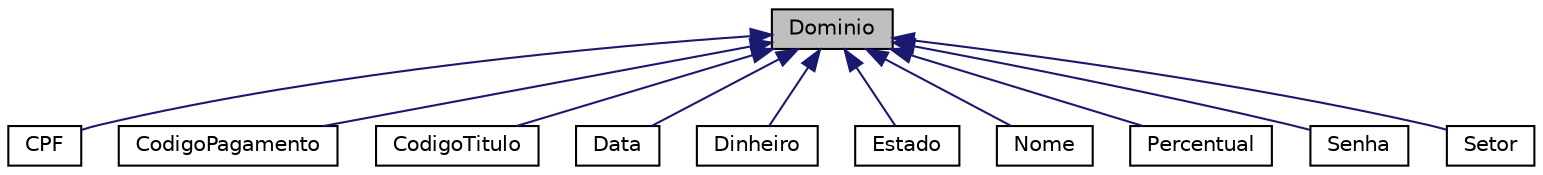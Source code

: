 digraph "Dominio"
{
 // LATEX_PDF_SIZE
  edge [fontname="Helvetica",fontsize="10",labelfontname="Helvetica",labelfontsize="10"];
  node [fontname="Helvetica",fontsize="10",shape=record];
  Node1 [label="Dominio",height=0.2,width=0.4,color="black", fillcolor="grey75", style="filled", fontcolor="black",tooltip="Classe abstrata que representa um dominio generico."];
  Node1 -> Node2 [dir="back",color="midnightblue",fontsize="10",style="solid",fontname="Helvetica"];
  Node2 [label="CPF",height=0.2,width=0.4,color="black", fillcolor="white", style="filled",URL="$classCPF.html",tooltip="Classe CPF representando uma string que deve possuir as seguintes regras de formatacao:"];
  Node1 -> Node3 [dir="back",color="midnightblue",fontsize="10",style="solid",fontname="Helvetica"];
  Node3 [label="CodigoPagamento",height=0.2,width=0.4,color="black", fillcolor="white", style="filled",URL="$classCodigoPagamento.html",tooltip="Classe CodigoPagamento representando uma string que deve possuir as seguintes regras de formatacao:"];
  Node1 -> Node4 [dir="back",color="midnightblue",fontsize="10",style="solid",fontname="Helvetica"];
  Node4 [label="CodigoTitulo",height=0.2,width=0.4,color="black", fillcolor="white", style="filled",URL="$classCodigoTitulo.html",tooltip="Classe CodigoTitulo representando uma string que deve possuir as seguintes regras de formatacao:"];
  Node1 -> Node5 [dir="back",color="midnightblue",fontsize="10",style="solid",fontname="Helvetica"];
  Node5 [label="Data",height=0.2,width=0.4,color="black", fillcolor="white", style="filled",URL="$classData.html",tooltip="Classe Data representando uma string que deve possuir as seguintes regras de formatação:"];
  Node1 -> Node6 [dir="back",color="midnightblue",fontsize="10",style="solid",fontname="Helvetica"];
  Node6 [label="Dinheiro",height=0.2,width=0.4,color="black", fillcolor="white", style="filled",URL="$classDinheiro.html",tooltip="Classe Dinheiro representando uma string que deve possuir as seguintes regras de formatação:"];
  Node1 -> Node7 [dir="back",color="midnightblue",fontsize="10",style="solid",fontname="Helvetica"];
  Node7 [label="Estado",height=0.2,width=0.4,color="black", fillcolor="white", style="filled",URL="$classEstado.html",tooltip="Classe Estado representando uma string que deve possuir os seguintes valores:"];
  Node1 -> Node8 [dir="back",color="midnightblue",fontsize="10",style="solid",fontname="Helvetica"];
  Node8 [label="Nome",height=0.2,width=0.4,color="black", fillcolor="white", style="filled",URL="$classNome.html",tooltip="Classe Nome representando uma string que deve possuir as seguintes regras de formatacao:"];
  Node1 -> Node9 [dir="back",color="midnightblue",fontsize="10",style="solid",fontname="Helvetica"];
  Node9 [label="Percentual",height=0.2,width=0.4,color="black", fillcolor="white", style="filled",URL="$classPercentual.html",tooltip="Classe Dinheiro representando uma string que deve ser:"];
  Node1 -> Node10 [dir="back",color="midnightblue",fontsize="10",style="solid",fontname="Helvetica"];
  Node10 [label="Senha",height=0.2,width=0.4,color="black", fillcolor="white", style="filled",URL="$classSenha.html",tooltip="Classe Senha representando uma string que deve possuir as seguintes regras de formatacao:"];
  Node1 -> Node11 [dir="back",color="midnightblue",fontsize="10",style="solid",fontname="Helvetica"];
  Node11 [label="Setor",height=0.2,width=0.4,color="black", fillcolor="white", style="filled",URL="$classSetor.html",tooltip="Classe Estado representando uma string que deve possuir os seguintes valores:"];
}
